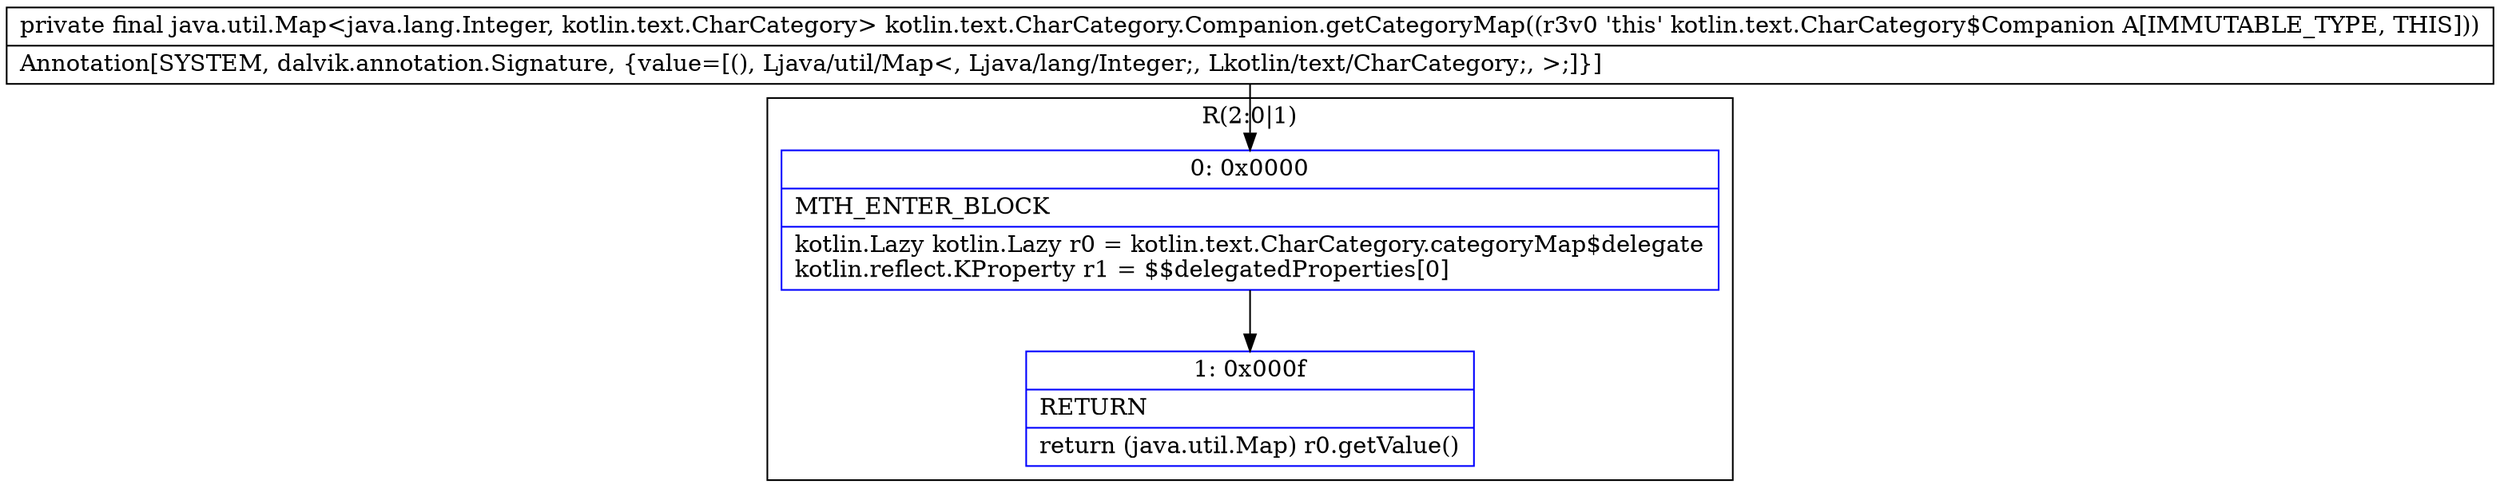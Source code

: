digraph "CFG forkotlin.text.CharCategory.Companion.getCategoryMap()Ljava\/util\/Map;" {
subgraph cluster_Region_1937843989 {
label = "R(2:0|1)";
node [shape=record,color=blue];
Node_0 [shape=record,label="{0\:\ 0x0000|MTH_ENTER_BLOCK\l|kotlin.Lazy kotlin.Lazy r0 = kotlin.text.CharCategory.categoryMap$delegate\lkotlin.reflect.KProperty r1 = $$delegatedProperties[0]\l}"];
Node_1 [shape=record,label="{1\:\ 0x000f|RETURN\l|return (java.util.Map) r0.getValue()\l}"];
}
MethodNode[shape=record,label="{private final java.util.Map\<java.lang.Integer, kotlin.text.CharCategory\> kotlin.text.CharCategory.Companion.getCategoryMap((r3v0 'this' kotlin.text.CharCategory$Companion A[IMMUTABLE_TYPE, THIS]))  | Annotation[SYSTEM, dalvik.annotation.Signature, \{value=[(), Ljava\/util\/Map\<, Ljava\/lang\/Integer;, Lkotlin\/text\/CharCategory;, \>;]\}]\l}"];
MethodNode -> Node_0;
Node_0 -> Node_1;
}

